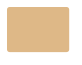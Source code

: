 @startuml

skinparam ClassBackgroundColor #BurlyWood
skinparam ClassFontColor #BurlyWood
skinparam ClassBorderColor #BurlyWood

skinparam ClassStereotypeFontSize 0
skinparam CircledCharacterFontSize 0
skinparam CircledCharacterRadius 0
skinparam ClassBorderThickness 0
skinparam Shadowing false

class Dummy

@enduml